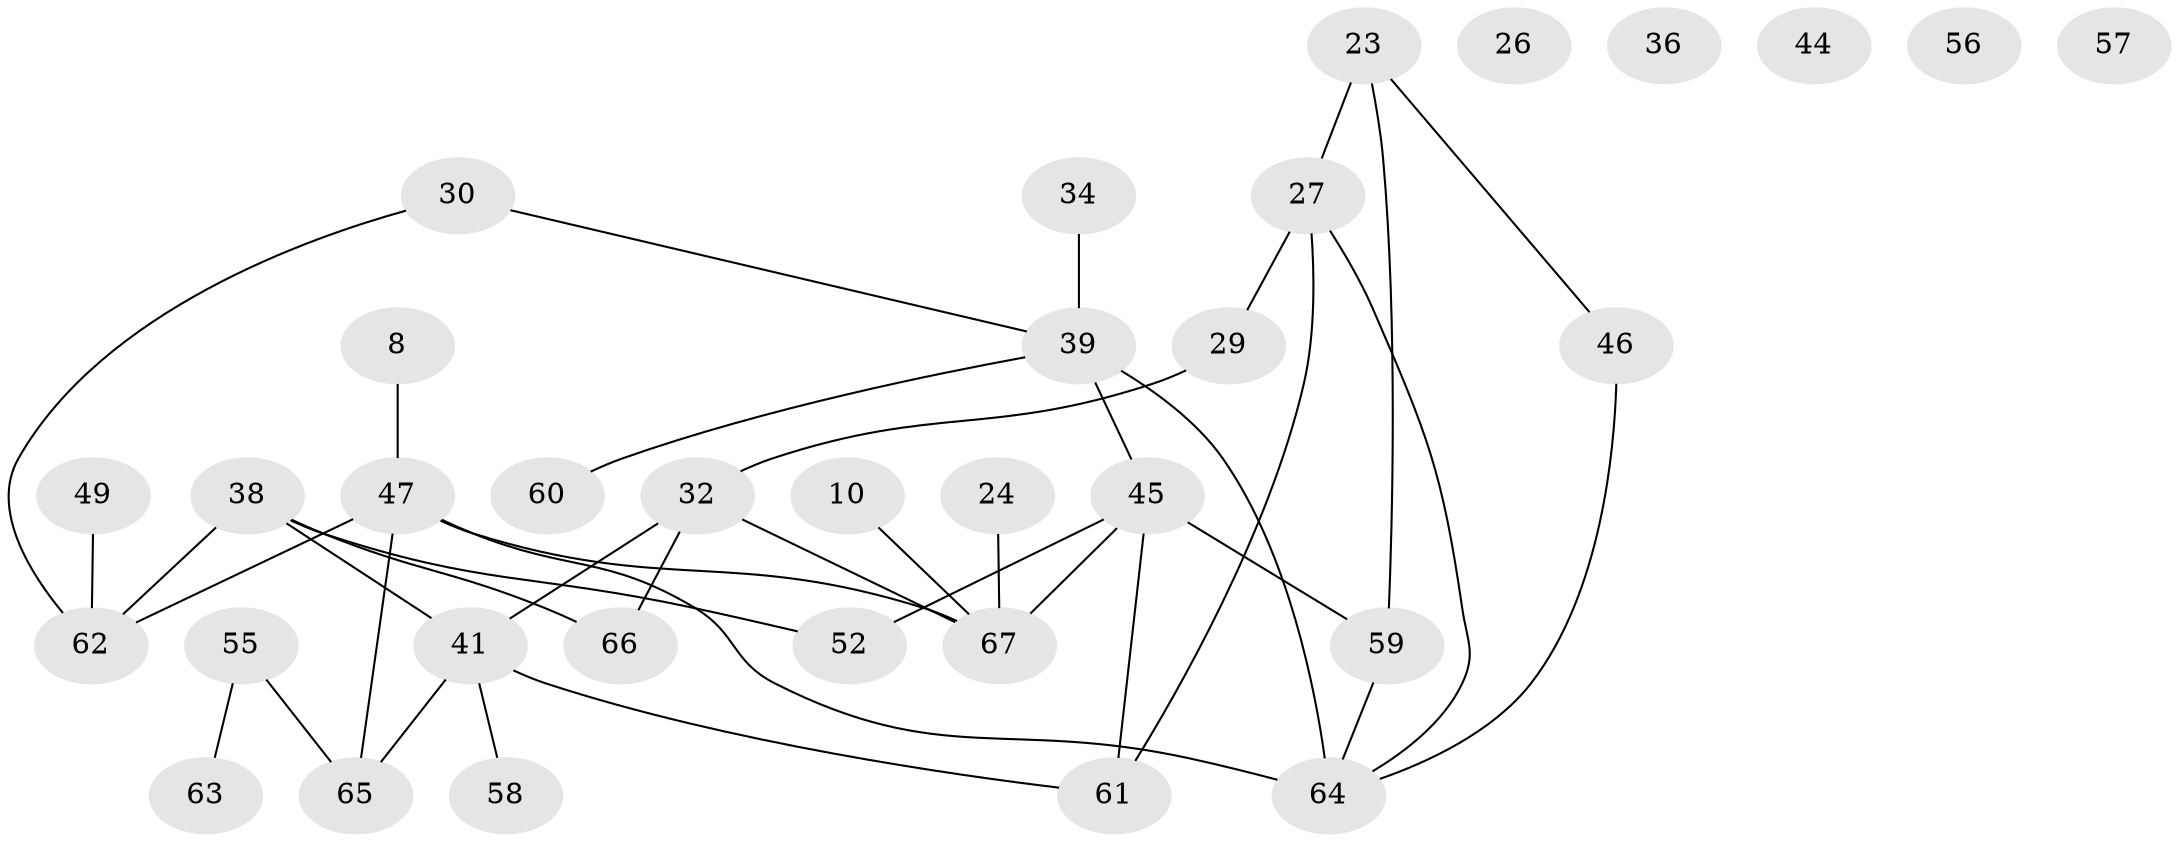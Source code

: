 // original degree distribution, {4: 0.1044776119402985, 1: 0.208955223880597, 5: 0.07462686567164178, 2: 0.29850746268656714, 6: 0.05970149253731343, 3: 0.19402985074626866, 0: 0.05970149253731343}
// Generated by graph-tools (version 1.1) at 2025/39/03/09/25 04:39:40]
// undirected, 33 vertices, 39 edges
graph export_dot {
graph [start="1"]
  node [color=gray90,style=filled];
  8;
  10;
  23 [super="+20"];
  24;
  26;
  27;
  29 [super="+19"];
  30;
  32 [super="+18"];
  34;
  36 [super="+25+31"];
  38 [super="+28"];
  39 [super="+11"];
  41 [super="+17"];
  44;
  45 [super="+40"];
  46 [super="+15"];
  47 [super="+37"];
  49;
  52;
  55 [super="+21"];
  56;
  57;
  58;
  59;
  60 [super="+42"];
  61;
  62 [super="+13+16+43"];
  63;
  64 [super="+4"];
  65 [super="+54+48"];
  66 [super="+22+50+53"];
  67 [super="+51"];
  8 -- 47;
  10 -- 67;
  23 -- 27 [weight=2];
  23 -- 59;
  23 -- 46;
  24 -- 67;
  27 -- 61;
  27 -- 64;
  27 -- 29;
  29 -- 32;
  30 -- 39;
  30 -- 62;
  32 -- 41 [weight=3];
  32 -- 66;
  32 -- 67 [weight=3];
  34 -- 39;
  38 -- 41;
  38 -- 62 [weight=2];
  38 -- 66;
  38 -- 52;
  39 -- 64 [weight=2];
  39 -- 45;
  39 -- 60;
  41 -- 58;
  41 -- 61;
  41 -- 65 [weight=2];
  45 -- 67 [weight=2];
  45 -- 52;
  45 -- 61;
  45 -- 59;
  46 -- 64;
  47 -- 67 [weight=2];
  47 -- 64;
  47 -- 62;
  47 -- 65 [weight=2];
  49 -- 62 [weight=2];
  55 -- 63;
  55 -- 65;
  59 -- 64;
}
